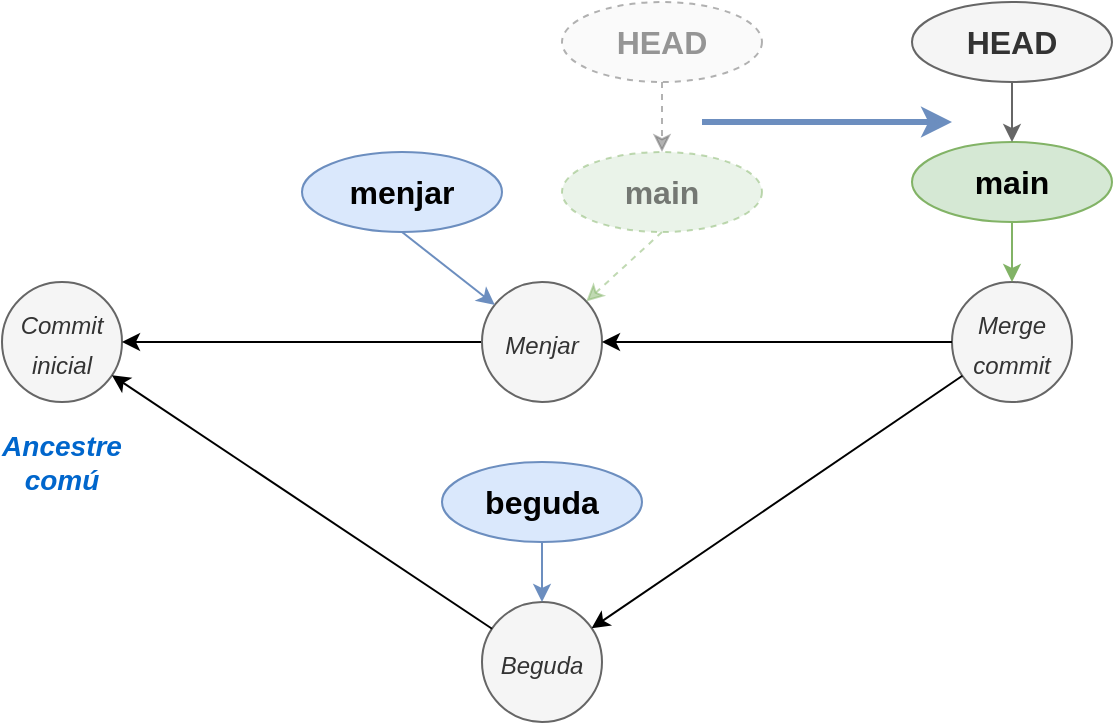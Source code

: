 <mxfile version="24.8.3">
  <diagram name="Pàgina-1" id="mhbHxmUa4zc_a_H4eHv1">
    <mxGraphModel dx="2074" dy="1146" grid="1" gridSize="10" guides="1" tooltips="1" connect="1" arrows="1" fold="1" page="1" pageScale="1" pageWidth="827" pageHeight="1169" math="0" shadow="0">
      <root>
        <mxCell id="0" />
        <mxCell id="1" parent="0" />
        <mxCell id="Yuy-bMXGTU9GAa7qO0-3-3" value="&lt;i style=&quot;font-size: 16px;&quot;&gt;&lt;font style=&quot;font-size: 12px;&quot;&gt;Commit inicial&lt;/font&gt;&lt;/i&gt;" style="ellipse;whiteSpace=wrap;html=1;fillColor=#f5f5f5;fontColor=#333333;strokeColor=#666666;" vertex="1" parent="1">
          <mxGeometry x="90" y="610" width="60" height="60" as="geometry" />
        </mxCell>
        <mxCell id="Yuy-bMXGTU9GAa7qO0-3-4" style="rounded=0;orthogonalLoop=1;jettySize=auto;html=1;" edge="1" parent="1" source="Yuy-bMXGTU9GAa7qO0-3-5" target="Yuy-bMXGTU9GAa7qO0-3-3">
          <mxGeometry relative="1" as="geometry" />
        </mxCell>
        <mxCell id="Yuy-bMXGTU9GAa7qO0-3-5" value="&lt;i style=&quot;font-size: 16px;&quot;&gt;&lt;font style=&quot;font-size: 12px;&quot;&gt;Menjar&lt;/font&gt;&lt;/i&gt;" style="ellipse;whiteSpace=wrap;html=1;fillColor=#f5f5f5;fontColor=#333333;strokeColor=#666666;" vertex="1" parent="1">
          <mxGeometry x="330" y="610" width="60" height="60" as="geometry" />
        </mxCell>
        <mxCell id="Yuy-bMXGTU9GAa7qO0-3-6" style="rounded=0;orthogonalLoop=1;jettySize=auto;html=1;exitX=0.5;exitY=1;exitDx=0;exitDy=0;fillColor=#dae8fc;strokeColor=#6c8ebf;" edge="1" parent="1" source="Yuy-bMXGTU9GAa7qO0-3-7" target="Yuy-bMXGTU9GAa7qO0-3-5">
          <mxGeometry relative="1" as="geometry">
            <mxPoint x="319" y="630" as="targetPoint" />
          </mxGeometry>
        </mxCell>
        <mxCell id="Yuy-bMXGTU9GAa7qO0-3-7" value="menjar" style="ellipse;whiteSpace=wrap;html=1;fillColor=#dae8fc;strokeColor=#6c8ebf;fontSize=16;fontStyle=1" vertex="1" parent="1">
          <mxGeometry x="240" y="545" width="100" height="40" as="geometry" />
        </mxCell>
        <mxCell id="Yuy-bMXGTU9GAa7qO0-3-8" value="&lt;i style=&quot;font-size: 16px;&quot;&gt;&lt;font style=&quot;font-size: 12px;&quot;&gt;Beguda&lt;/font&gt;&lt;/i&gt;" style="ellipse;whiteSpace=wrap;html=1;fillColor=#f5f5f5;fontColor=#333333;strokeColor=#666666;" vertex="1" parent="1">
          <mxGeometry x="330" y="770" width="60" height="60" as="geometry" />
        </mxCell>
        <mxCell id="Yuy-bMXGTU9GAa7qO0-3-9" style="rounded=0;orthogonalLoop=1;jettySize=auto;html=1;exitX=0.5;exitY=1;exitDx=0;exitDy=0;fillColor=#dae8fc;strokeColor=#6c8ebf;" edge="1" parent="1" source="Yuy-bMXGTU9GAa7qO0-3-10" target="Yuy-bMXGTU9GAa7qO0-3-8">
          <mxGeometry relative="1" as="geometry">
            <mxPoint x="279" y="775" as="targetPoint" />
          </mxGeometry>
        </mxCell>
        <mxCell id="Yuy-bMXGTU9GAa7qO0-3-10" value="beguda" style="ellipse;whiteSpace=wrap;html=1;fillColor=#dae8fc;strokeColor=#6c8ebf;fontSize=16;fontStyle=1" vertex="1" parent="1">
          <mxGeometry x="310" y="700" width="100" height="40" as="geometry" />
        </mxCell>
        <mxCell id="Yuy-bMXGTU9GAa7qO0-3-11" style="rounded=0;orthogonalLoop=1;jettySize=auto;html=1;" edge="1" parent="1" source="Yuy-bMXGTU9GAa7qO0-3-8" target="Yuy-bMXGTU9GAa7qO0-3-3">
          <mxGeometry relative="1" as="geometry">
            <mxPoint x="365" y="588.5" as="sourcePoint" />
            <mxPoint x="217" y="731.5" as="targetPoint" />
          </mxGeometry>
        </mxCell>
        <mxCell id="Yuy-bMXGTU9GAa7qO0-3-14" value="&lt;font color=&quot;#0066cc&quot; style=&quot;font-size: 14px;&quot;&gt;&lt;b&gt;Ancestre comú&lt;/b&gt;&lt;/font&gt;" style="text;html=1;strokeColor=none;fillColor=none;align=center;verticalAlign=middle;whiteSpace=wrap;rounded=0;fontStyle=2" vertex="1" parent="1">
          <mxGeometry x="90" y="685" width="60" height="30" as="geometry" />
        </mxCell>
        <mxCell id="Yuy-bMXGTU9GAa7qO0-3-15" value="&lt;i style=&quot;font-size: 16px;&quot;&gt;&lt;font style=&quot;font-size: 12px;&quot;&gt;Merge commit&lt;/font&gt;&lt;/i&gt;" style="ellipse;whiteSpace=wrap;html=1;fillColor=#f5f5f5;fontColor=#333333;strokeColor=#666666;" vertex="1" parent="1">
          <mxGeometry x="565" y="610" width="60" height="60" as="geometry" />
        </mxCell>
        <mxCell id="Yuy-bMXGTU9GAa7qO0-3-16" style="rounded=0;orthogonalLoop=1;jettySize=auto;html=1;exitX=0.5;exitY=1;exitDx=0;exitDy=0;fillColor=#d5e8d4;strokeColor=#82b366;" edge="1" parent="1" source="Yuy-bMXGTU9GAa7qO0-3-17" target="Yuy-bMXGTU9GAa7qO0-3-15">
          <mxGeometry relative="1" as="geometry">
            <mxPoint x="642" y="570" as="targetPoint" />
          </mxGeometry>
        </mxCell>
        <mxCell id="Yuy-bMXGTU9GAa7qO0-3-17" value="main" style="ellipse;whiteSpace=wrap;html=1;fillColor=#d5e8d4;strokeColor=#82b366;fontSize=16;fontStyle=1" vertex="1" parent="1">
          <mxGeometry x="545" y="540" width="100" height="40" as="geometry" />
        </mxCell>
        <mxCell id="Yuy-bMXGTU9GAa7qO0-3-18" style="edgeStyle=orthogonalEdgeStyle;rounded=0;orthogonalLoop=1;jettySize=auto;html=1;exitX=0.5;exitY=1;exitDx=0;exitDy=0;fillColor=#f5f5f5;strokeColor=#666666;" edge="1" parent="1" source="Yuy-bMXGTU9GAa7qO0-3-19" target="Yuy-bMXGTU9GAa7qO0-3-17">
          <mxGeometry relative="1" as="geometry">
            <mxPoint x="595" y="540" as="targetPoint" />
          </mxGeometry>
        </mxCell>
        <mxCell id="Yuy-bMXGTU9GAa7qO0-3-19" value="HEAD" style="ellipse;whiteSpace=wrap;html=1;fillColor=#f5f5f5;strokeColor=#666666;fontSize=16;fontStyle=1;fontColor=#333333;" vertex="1" parent="1">
          <mxGeometry x="545" y="470" width="100" height="40" as="geometry" />
        </mxCell>
        <mxCell id="Yuy-bMXGTU9GAa7qO0-3-20" style="rounded=0;orthogonalLoop=1;jettySize=auto;html=1;exitX=0.5;exitY=1;exitDx=0;exitDy=0;fillColor=#d5e8d4;strokeColor=#82b366;opacity=50;dashed=1;textOpacity=50;" edge="1" parent="1" source="Yuy-bMXGTU9GAa7qO0-3-21" target="Yuy-bMXGTU9GAa7qO0-3-5">
          <mxGeometry relative="1" as="geometry">
            <mxPoint x="384" y="612" as="targetPoint" />
          </mxGeometry>
        </mxCell>
        <mxCell id="Yuy-bMXGTU9GAa7qO0-3-21" value="main" style="ellipse;whiteSpace=wrap;html=1;fillColor=#d5e8d4;strokeColor=#82b366;fontSize=16;fontStyle=1;opacity=50;dashed=1;textOpacity=50;" vertex="1" parent="1">
          <mxGeometry x="370" y="545" width="100" height="40" as="geometry" />
        </mxCell>
        <mxCell id="Yuy-bMXGTU9GAa7qO0-3-22" style="edgeStyle=orthogonalEdgeStyle;rounded=0;orthogonalLoop=1;jettySize=auto;html=1;exitX=0.5;exitY=1;exitDx=0;exitDy=0;fillColor=#f5f5f5;strokeColor=#666666;entryX=0.5;entryY=0;entryDx=0;entryDy=0;opacity=50;dashed=1;textOpacity=50;" edge="1" parent="1" source="Yuy-bMXGTU9GAa7qO0-3-23" target="Yuy-bMXGTU9GAa7qO0-3-21">
          <mxGeometry relative="1" as="geometry" />
        </mxCell>
        <mxCell id="Yuy-bMXGTU9GAa7qO0-3-23" value="HEAD" style="ellipse;whiteSpace=wrap;html=1;fillColor=#f5f5f5;strokeColor=#666666;fontSize=16;fontStyle=1;fontColor=#333333;opacity=50;dashed=1;textOpacity=50;" vertex="1" parent="1">
          <mxGeometry x="370" y="470" width="100" height="40" as="geometry" />
        </mxCell>
        <mxCell id="Yuy-bMXGTU9GAa7qO0-3-24" style="rounded=0;orthogonalLoop=1;jettySize=auto;html=1;" edge="1" parent="1" source="Yuy-bMXGTU9GAa7qO0-3-15" target="Yuy-bMXGTU9GAa7qO0-3-8">
          <mxGeometry relative="1" as="geometry">
            <mxPoint x="345" y="873" as="sourcePoint" />
            <mxPoint x="225" y="787" as="targetPoint" />
          </mxGeometry>
        </mxCell>
        <mxCell id="Yuy-bMXGTU9GAa7qO0-3-25" style="rounded=0;orthogonalLoop=1;jettySize=auto;html=1;" edge="1" parent="1" source="Yuy-bMXGTU9GAa7qO0-3-15" target="Yuy-bMXGTU9GAa7qO0-3-5">
          <mxGeometry relative="1" as="geometry">
            <mxPoint x="535" y="786" as="sourcePoint" />
            <mxPoint x="395" y="874" as="targetPoint" />
          </mxGeometry>
        </mxCell>
        <mxCell id="Yuy-bMXGTU9GAa7qO0-3-26" value="" style="endArrow=classic;html=1;rounded=0;strokeWidth=3;fillColor=#dae8fc;strokeColor=#6c8ebf;" edge="1" parent="1">
          <mxGeometry width="50" height="50" relative="1" as="geometry">
            <mxPoint x="440" y="530" as="sourcePoint" />
            <mxPoint x="565" y="530" as="targetPoint" />
          </mxGeometry>
        </mxCell>
      </root>
    </mxGraphModel>
  </diagram>
</mxfile>
